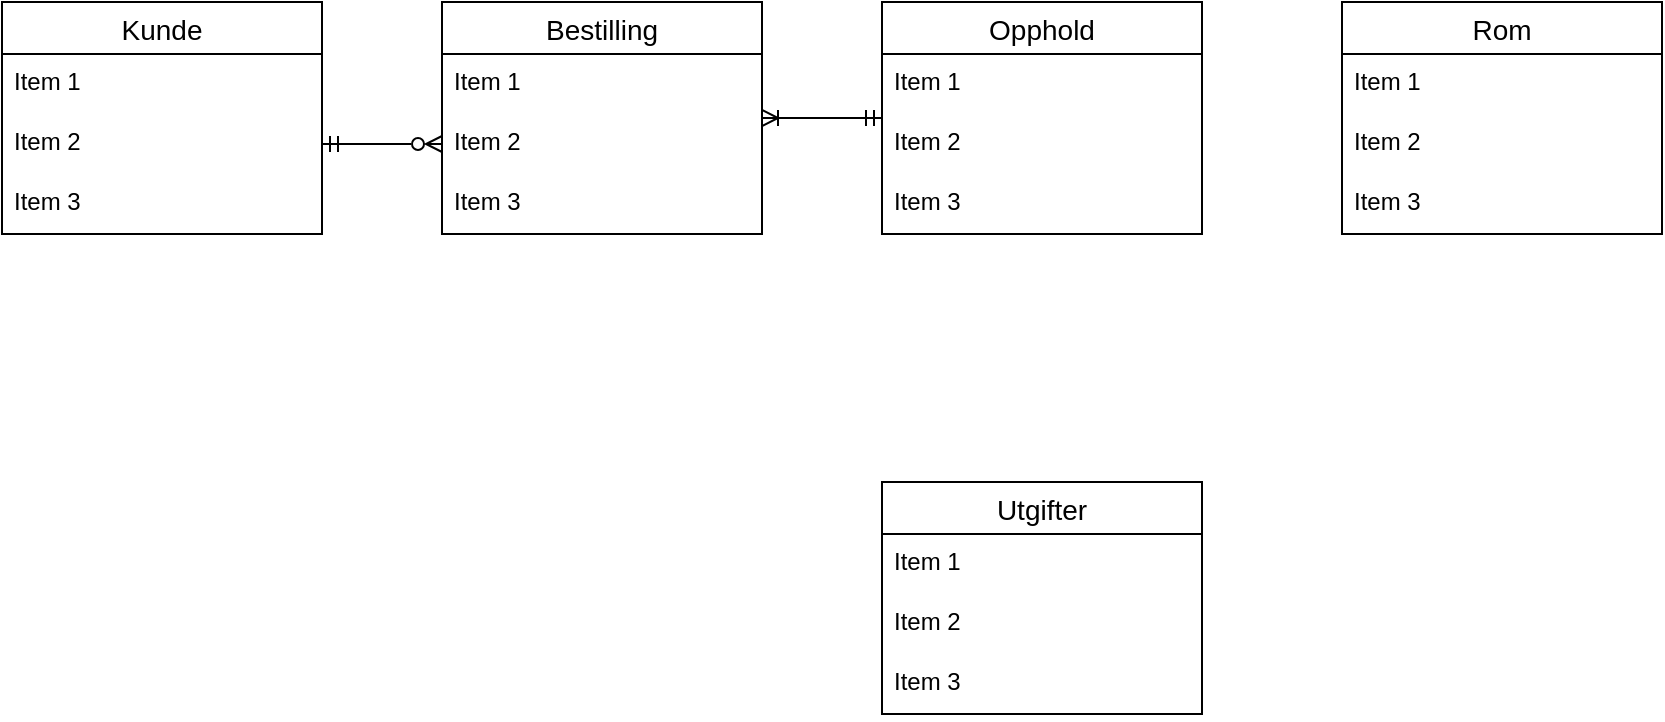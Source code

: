 <mxfile version="16.5.6" type="device"><diagram id="ERraIuskOM3ZqFq9I-3Q" name="Page-1"><mxGraphModel dx="1186" dy="740" grid="1" gridSize="10" guides="1" tooltips="1" connect="1" arrows="1" fold="1" page="1" pageScale="1" pageWidth="850" pageHeight="1100" math="0" shadow="0"><root><mxCell id="0"/><mxCell id="1" parent="0"/><mxCell id="Kv0WchVgBBdR2gqTFQX6-14" value="Kunde" style="swimlane;fontStyle=0;childLayout=stackLayout;horizontal=1;startSize=26;horizontalStack=0;resizeParent=1;resizeParentMax=0;resizeLast=0;collapsible=1;marginBottom=0;align=center;fontSize=14;fillColor=default;strokeColor=default;" vertex="1" parent="1"><mxGeometry x="40" y="80" width="160" height="116" as="geometry"><mxRectangle x="40" y="80" width="49" height="26" as="alternateBounds"/></mxGeometry></mxCell><mxCell id="Kv0WchVgBBdR2gqTFQX6-15" value="Item 1" style="text;strokeColor=none;fillColor=none;spacingLeft=4;spacingRight=4;overflow=hidden;rotatable=0;points=[[0,0.5],[1,0.5]];portConstraint=eastwest;fontSize=12;" vertex="1" parent="Kv0WchVgBBdR2gqTFQX6-14"><mxGeometry y="26" width="160" height="30" as="geometry"/></mxCell><mxCell id="Kv0WchVgBBdR2gqTFQX6-16" value="Item 2" style="text;strokeColor=none;fillColor=none;spacingLeft=4;spacingRight=4;overflow=hidden;rotatable=0;points=[[0,0.5],[1,0.5]];portConstraint=eastwest;fontSize=12;" vertex="1" parent="Kv0WchVgBBdR2gqTFQX6-14"><mxGeometry y="56" width="160" height="30" as="geometry"/></mxCell><mxCell id="Kv0WchVgBBdR2gqTFQX6-17" value="Item 3" style="text;strokeColor=none;fillColor=none;spacingLeft=4;spacingRight=4;overflow=hidden;rotatable=0;points=[[0,0.5],[1,0.5]];portConstraint=eastwest;fontSize=12;" vertex="1" parent="Kv0WchVgBBdR2gqTFQX6-14"><mxGeometry y="86" width="160" height="30" as="geometry"/></mxCell><mxCell id="Kv0WchVgBBdR2gqTFQX6-18" value="Rom" style="swimlane;fontStyle=0;childLayout=stackLayout;horizontal=1;startSize=26;horizontalStack=0;resizeParent=1;resizeParentMax=0;resizeLast=0;collapsible=1;marginBottom=0;align=center;fontSize=14;fillColor=default;strokeColor=default;" vertex="1" parent="1"><mxGeometry x="710" y="80" width="160" height="116" as="geometry"><mxRectangle x="40" y="80" width="49" height="26" as="alternateBounds"/></mxGeometry></mxCell><mxCell id="Kv0WchVgBBdR2gqTFQX6-19" value="Item 1" style="text;strokeColor=none;fillColor=none;spacingLeft=4;spacingRight=4;overflow=hidden;rotatable=0;points=[[0,0.5],[1,0.5]];portConstraint=eastwest;fontSize=12;" vertex="1" parent="Kv0WchVgBBdR2gqTFQX6-18"><mxGeometry y="26" width="160" height="30" as="geometry"/></mxCell><mxCell id="Kv0WchVgBBdR2gqTFQX6-20" value="Item 2" style="text;strokeColor=none;fillColor=none;spacingLeft=4;spacingRight=4;overflow=hidden;rotatable=0;points=[[0,0.5],[1,0.5]];portConstraint=eastwest;fontSize=12;" vertex="1" parent="Kv0WchVgBBdR2gqTFQX6-18"><mxGeometry y="56" width="160" height="30" as="geometry"/></mxCell><mxCell id="Kv0WchVgBBdR2gqTFQX6-21" value="Item 3" style="text;strokeColor=none;fillColor=none;spacingLeft=4;spacingRight=4;overflow=hidden;rotatable=0;points=[[0,0.5],[1,0.5]];portConstraint=eastwest;fontSize=12;" vertex="1" parent="Kv0WchVgBBdR2gqTFQX6-18"><mxGeometry y="86" width="160" height="30" as="geometry"/></mxCell><mxCell id="Kv0WchVgBBdR2gqTFQX6-22" value="Bestilling" style="swimlane;fontStyle=0;childLayout=stackLayout;horizontal=1;startSize=26;horizontalStack=0;resizeParent=1;resizeParentMax=0;resizeLast=0;collapsible=1;marginBottom=0;align=center;fontSize=14;fillColor=default;strokeColor=default;" vertex="1" parent="1"><mxGeometry x="260" y="80" width="160" height="116" as="geometry"><mxRectangle x="40" y="80" width="49" height="26" as="alternateBounds"/></mxGeometry></mxCell><mxCell id="Kv0WchVgBBdR2gqTFQX6-23" value="Item 1" style="text;strokeColor=none;fillColor=none;spacingLeft=4;spacingRight=4;overflow=hidden;rotatable=0;points=[[0,0.5],[1,0.5]];portConstraint=eastwest;fontSize=12;" vertex="1" parent="Kv0WchVgBBdR2gqTFQX6-22"><mxGeometry y="26" width="160" height="30" as="geometry"/></mxCell><mxCell id="Kv0WchVgBBdR2gqTFQX6-24" value="Item 2" style="text;strokeColor=none;fillColor=none;spacingLeft=4;spacingRight=4;overflow=hidden;rotatable=0;points=[[0,0.5],[1,0.5]];portConstraint=eastwest;fontSize=12;" vertex="1" parent="Kv0WchVgBBdR2gqTFQX6-22"><mxGeometry y="56" width="160" height="30" as="geometry"/></mxCell><mxCell id="Kv0WchVgBBdR2gqTFQX6-25" value="Item 3" style="text;strokeColor=none;fillColor=none;spacingLeft=4;spacingRight=4;overflow=hidden;rotatable=0;points=[[0,0.5],[1,0.5]];portConstraint=eastwest;fontSize=12;" vertex="1" parent="Kv0WchVgBBdR2gqTFQX6-22"><mxGeometry y="86" width="160" height="30" as="geometry"/></mxCell><mxCell id="Kv0WchVgBBdR2gqTFQX6-26" value="Utgifter" style="swimlane;fontStyle=0;childLayout=stackLayout;horizontal=1;startSize=26;horizontalStack=0;resizeParent=1;resizeParentMax=0;resizeLast=0;collapsible=1;marginBottom=0;align=center;fontSize=14;fillColor=default;strokeColor=default;" vertex="1" parent="1"><mxGeometry x="480" y="320" width="160" height="116" as="geometry"><mxRectangle x="40" y="80" width="49" height="26" as="alternateBounds"/></mxGeometry></mxCell><mxCell id="Kv0WchVgBBdR2gqTFQX6-27" value="Item 1" style="text;strokeColor=none;fillColor=none;spacingLeft=4;spacingRight=4;overflow=hidden;rotatable=0;points=[[0,0.5],[1,0.5]];portConstraint=eastwest;fontSize=12;" vertex="1" parent="Kv0WchVgBBdR2gqTFQX6-26"><mxGeometry y="26" width="160" height="30" as="geometry"/></mxCell><mxCell id="Kv0WchVgBBdR2gqTFQX6-28" value="Item 2" style="text;strokeColor=none;fillColor=none;spacingLeft=4;spacingRight=4;overflow=hidden;rotatable=0;points=[[0,0.5],[1,0.5]];portConstraint=eastwest;fontSize=12;" vertex="1" parent="Kv0WchVgBBdR2gqTFQX6-26"><mxGeometry y="56" width="160" height="30" as="geometry"/></mxCell><mxCell id="Kv0WchVgBBdR2gqTFQX6-29" value="Item 3" style="text;strokeColor=none;fillColor=none;spacingLeft=4;spacingRight=4;overflow=hidden;rotatable=0;points=[[0,0.5],[1,0.5]];portConstraint=eastwest;fontSize=12;" vertex="1" parent="Kv0WchVgBBdR2gqTFQX6-26"><mxGeometry y="86" width="160" height="30" as="geometry"/></mxCell><mxCell id="Kv0WchVgBBdR2gqTFQX6-30" style="edgeStyle=orthogonalEdgeStyle;rounded=0;orthogonalLoop=1;jettySize=auto;html=1;entryX=0;entryY=0.5;entryDx=0;entryDy=0;endArrow=ERzeroToMany;endFill=0;startArrow=ERmandOne;startFill=0;" edge="1" parent="1" source="Kv0WchVgBBdR2gqTFQX6-16" target="Kv0WchVgBBdR2gqTFQX6-24"><mxGeometry relative="1" as="geometry"/></mxCell><mxCell id="Kv0WchVgBBdR2gqTFQX6-36" style="edgeStyle=orthogonalEdgeStyle;rounded=0;orthogonalLoop=1;jettySize=auto;html=1;startArrow=ERmandOne;startFill=0;endArrow=ERoneToMany;endFill=0;" edge="1" parent="1" source="Kv0WchVgBBdR2gqTFQX6-32"><mxGeometry relative="1" as="geometry"><mxPoint x="420" y="138" as="targetPoint"/></mxGeometry></mxCell><mxCell id="Kv0WchVgBBdR2gqTFQX6-32" value="Opphold" style="swimlane;fontStyle=0;childLayout=stackLayout;horizontal=1;startSize=26;horizontalStack=0;resizeParent=1;resizeParentMax=0;resizeLast=0;collapsible=1;marginBottom=0;align=center;fontSize=14;fillColor=default;strokeColor=default;" vertex="1" parent="1"><mxGeometry x="480" y="80" width="160" height="116" as="geometry"><mxRectangle x="40" y="80" width="49" height="26" as="alternateBounds"/></mxGeometry></mxCell><mxCell id="Kv0WchVgBBdR2gqTFQX6-33" value="Item 1" style="text;strokeColor=none;fillColor=none;spacingLeft=4;spacingRight=4;overflow=hidden;rotatable=0;points=[[0,0.5],[1,0.5]];portConstraint=eastwest;fontSize=12;" vertex="1" parent="Kv0WchVgBBdR2gqTFQX6-32"><mxGeometry y="26" width="160" height="30" as="geometry"/></mxCell><mxCell id="Kv0WchVgBBdR2gqTFQX6-34" value="Item 2" style="text;strokeColor=none;fillColor=none;spacingLeft=4;spacingRight=4;overflow=hidden;rotatable=0;points=[[0,0.5],[1,0.5]];portConstraint=eastwest;fontSize=12;" vertex="1" parent="Kv0WchVgBBdR2gqTFQX6-32"><mxGeometry y="56" width="160" height="30" as="geometry"/></mxCell><mxCell id="Kv0WchVgBBdR2gqTFQX6-35" value="Item 3" style="text;strokeColor=none;fillColor=none;spacingLeft=4;spacingRight=4;overflow=hidden;rotatable=0;points=[[0,0.5],[1,0.5]];portConstraint=eastwest;fontSize=12;" vertex="1" parent="Kv0WchVgBBdR2gqTFQX6-32"><mxGeometry y="86" width="160" height="30" as="geometry"/></mxCell></root></mxGraphModel></diagram></mxfile>